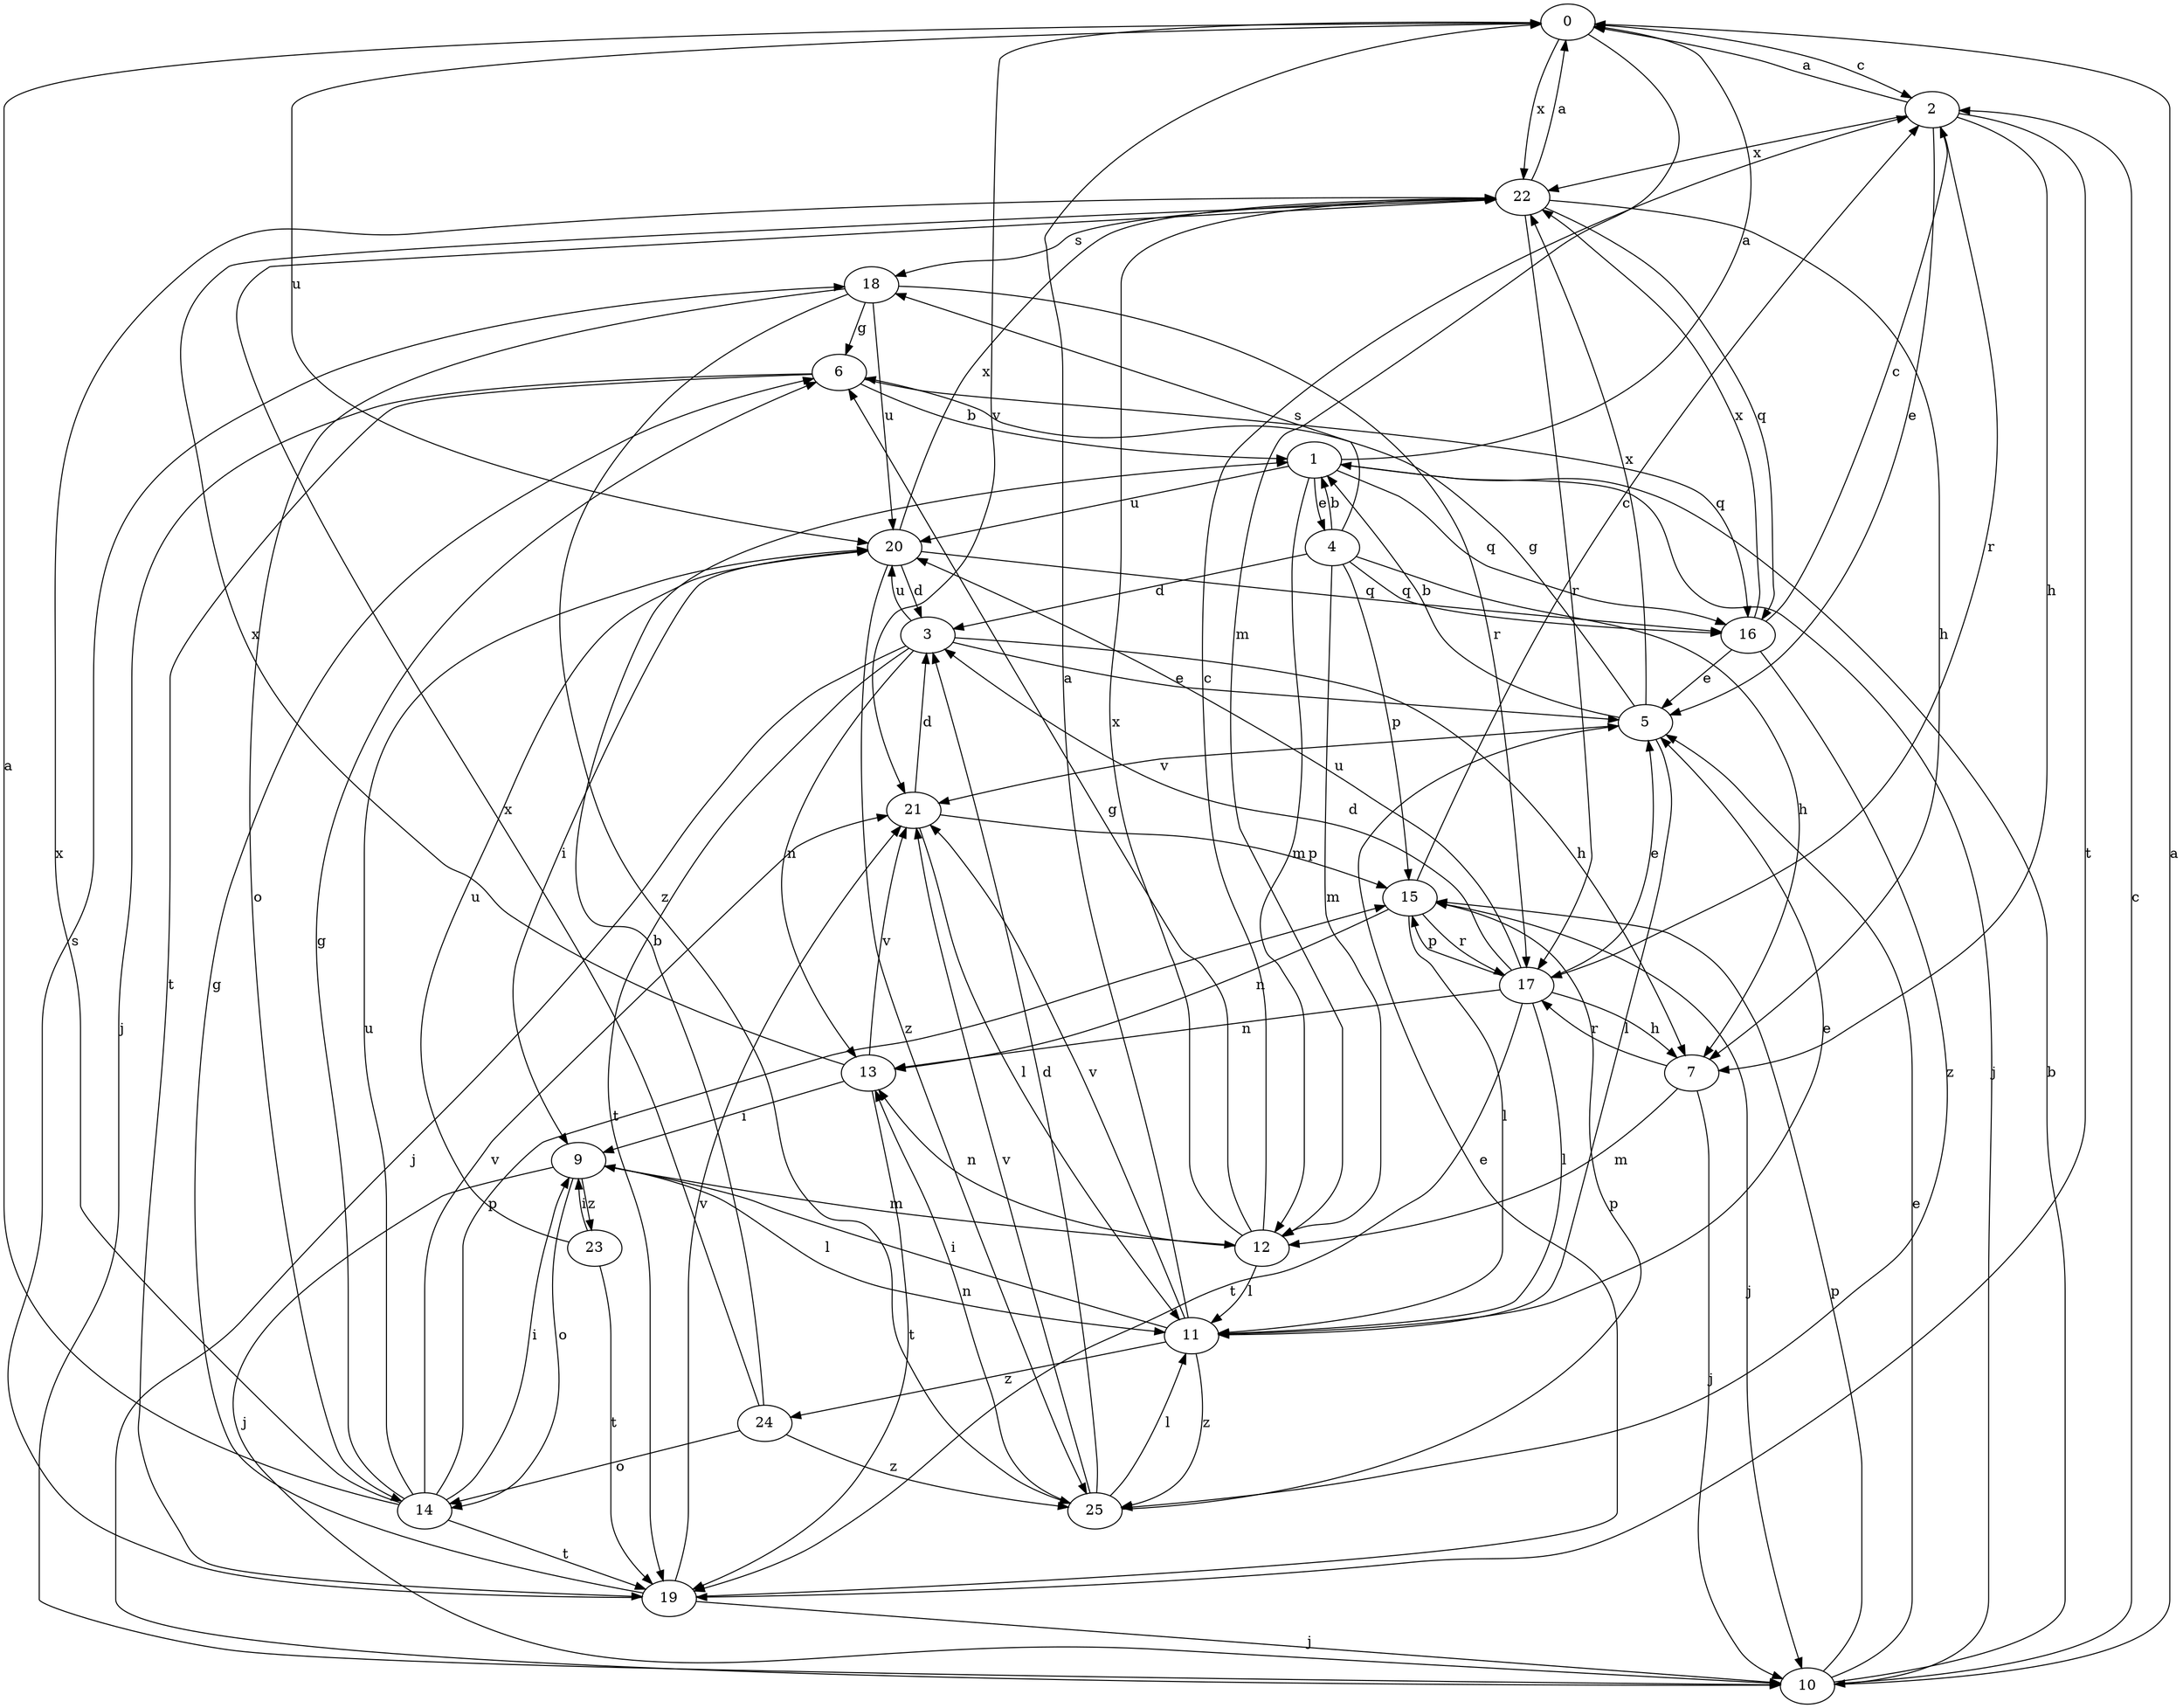 strict digraph  {
0;
1;
2;
3;
4;
5;
6;
7;
9;
10;
11;
12;
13;
14;
15;
16;
17;
18;
19;
20;
21;
22;
23;
24;
25;
0 -> 2  [label=c];
0 -> 12  [label=m];
0 -> 20  [label=u];
0 -> 21  [label=v];
0 -> 22  [label=x];
1 -> 0  [label=a];
1 -> 4  [label=e];
1 -> 10  [label=j];
1 -> 12  [label=m];
1 -> 16  [label=q];
1 -> 20  [label=u];
2 -> 0  [label=a];
2 -> 5  [label=e];
2 -> 7  [label=h];
2 -> 17  [label=r];
2 -> 19  [label=t];
2 -> 22  [label=x];
3 -> 5  [label=e];
3 -> 7  [label=h];
3 -> 10  [label=j];
3 -> 13  [label=n];
3 -> 19  [label=t];
3 -> 20  [label=u];
4 -> 1  [label=b];
4 -> 3  [label=d];
4 -> 7  [label=h];
4 -> 12  [label=m];
4 -> 15  [label=p];
4 -> 16  [label=q];
4 -> 18  [label=s];
5 -> 1  [label=b];
5 -> 6  [label=g];
5 -> 11  [label=l];
5 -> 21  [label=v];
5 -> 22  [label=x];
6 -> 1  [label=b];
6 -> 10  [label=j];
6 -> 16  [label=q];
6 -> 19  [label=t];
7 -> 10  [label=j];
7 -> 12  [label=m];
7 -> 17  [label=r];
9 -> 10  [label=j];
9 -> 11  [label=l];
9 -> 12  [label=m];
9 -> 14  [label=o];
9 -> 23  [label=z];
10 -> 0  [label=a];
10 -> 1  [label=b];
10 -> 2  [label=c];
10 -> 5  [label=e];
10 -> 15  [label=p];
11 -> 0  [label=a];
11 -> 5  [label=e];
11 -> 9  [label=i];
11 -> 21  [label=v];
11 -> 24  [label=z];
11 -> 25  [label=z];
12 -> 2  [label=c];
12 -> 6  [label=g];
12 -> 11  [label=l];
12 -> 13  [label=n];
12 -> 22  [label=x];
13 -> 9  [label=i];
13 -> 19  [label=t];
13 -> 21  [label=v];
13 -> 22  [label=x];
14 -> 0  [label=a];
14 -> 6  [label=g];
14 -> 9  [label=i];
14 -> 15  [label=p];
14 -> 19  [label=t];
14 -> 20  [label=u];
14 -> 21  [label=v];
14 -> 22  [label=x];
15 -> 2  [label=c];
15 -> 10  [label=j];
15 -> 11  [label=l];
15 -> 13  [label=n];
15 -> 17  [label=r];
16 -> 2  [label=c];
16 -> 5  [label=e];
16 -> 22  [label=x];
16 -> 25  [label=z];
17 -> 3  [label=d];
17 -> 5  [label=e];
17 -> 7  [label=h];
17 -> 11  [label=l];
17 -> 13  [label=n];
17 -> 15  [label=p];
17 -> 19  [label=t];
17 -> 20  [label=u];
18 -> 6  [label=g];
18 -> 14  [label=o];
18 -> 17  [label=r];
18 -> 20  [label=u];
18 -> 25  [label=z];
19 -> 5  [label=e];
19 -> 6  [label=g];
19 -> 10  [label=j];
19 -> 18  [label=s];
19 -> 21  [label=v];
20 -> 3  [label=d];
20 -> 9  [label=i];
20 -> 16  [label=q];
20 -> 22  [label=x];
20 -> 25  [label=z];
21 -> 3  [label=d];
21 -> 11  [label=l];
21 -> 15  [label=p];
22 -> 0  [label=a];
22 -> 7  [label=h];
22 -> 16  [label=q];
22 -> 17  [label=r];
22 -> 18  [label=s];
23 -> 9  [label=i];
23 -> 19  [label=t];
23 -> 20  [label=u];
24 -> 1  [label=b];
24 -> 14  [label=o];
24 -> 22  [label=x];
24 -> 25  [label=z];
25 -> 3  [label=d];
25 -> 11  [label=l];
25 -> 13  [label=n];
25 -> 15  [label=p];
25 -> 21  [label=v];
}
